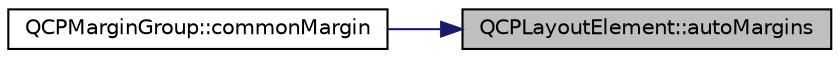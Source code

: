 digraph "QCPLayoutElement::autoMargins"
{
 // LATEX_PDF_SIZE
  edge [fontname="Helvetica",fontsize="10",labelfontname="Helvetica",labelfontsize="10"];
  node [fontname="Helvetica",fontsize="10",shape=record];
  rankdir="RL";
  Node1 [label="QCPLayoutElement::autoMargins",height=0.2,width=0.4,color="black", fillcolor="grey75", style="filled", fontcolor="black",tooltip=" "];
  Node1 -> Node2 [dir="back",color="midnightblue",fontsize="10",style="solid",fontname="Helvetica"];
  Node2 [label="QCPMarginGroup::commonMargin",height=0.2,width=0.4,color="black", fillcolor="white", style="filled",URL="$classQCPMarginGroup.html#aea6a00373b3a0305de56c34d2423ea99",tooltip=" "];
}
